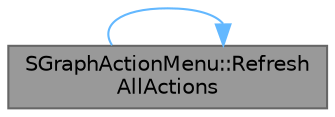 digraph "SGraphActionMenu::RefreshAllActions"
{
 // INTERACTIVE_SVG=YES
 // LATEX_PDF_SIZE
  bgcolor="transparent";
  edge [fontname=Helvetica,fontsize=10,labelfontname=Helvetica,labelfontsize=10];
  node [fontname=Helvetica,fontsize=10,shape=box,height=0.2,width=0.4];
  rankdir="LR";
  Node1 [id="Node000001",label="SGraphActionMenu::Refresh\lAllActions",height=0.2,width=0.4,color="gray40", fillcolor="grey60", style="filled", fontcolor="black",tooltip="Refreshes the actions that this widget should display."];
  Node1 -> Node1 [id="edge1_Node000001_Node000001",color="steelblue1",style="solid",tooltip=" "];
}
